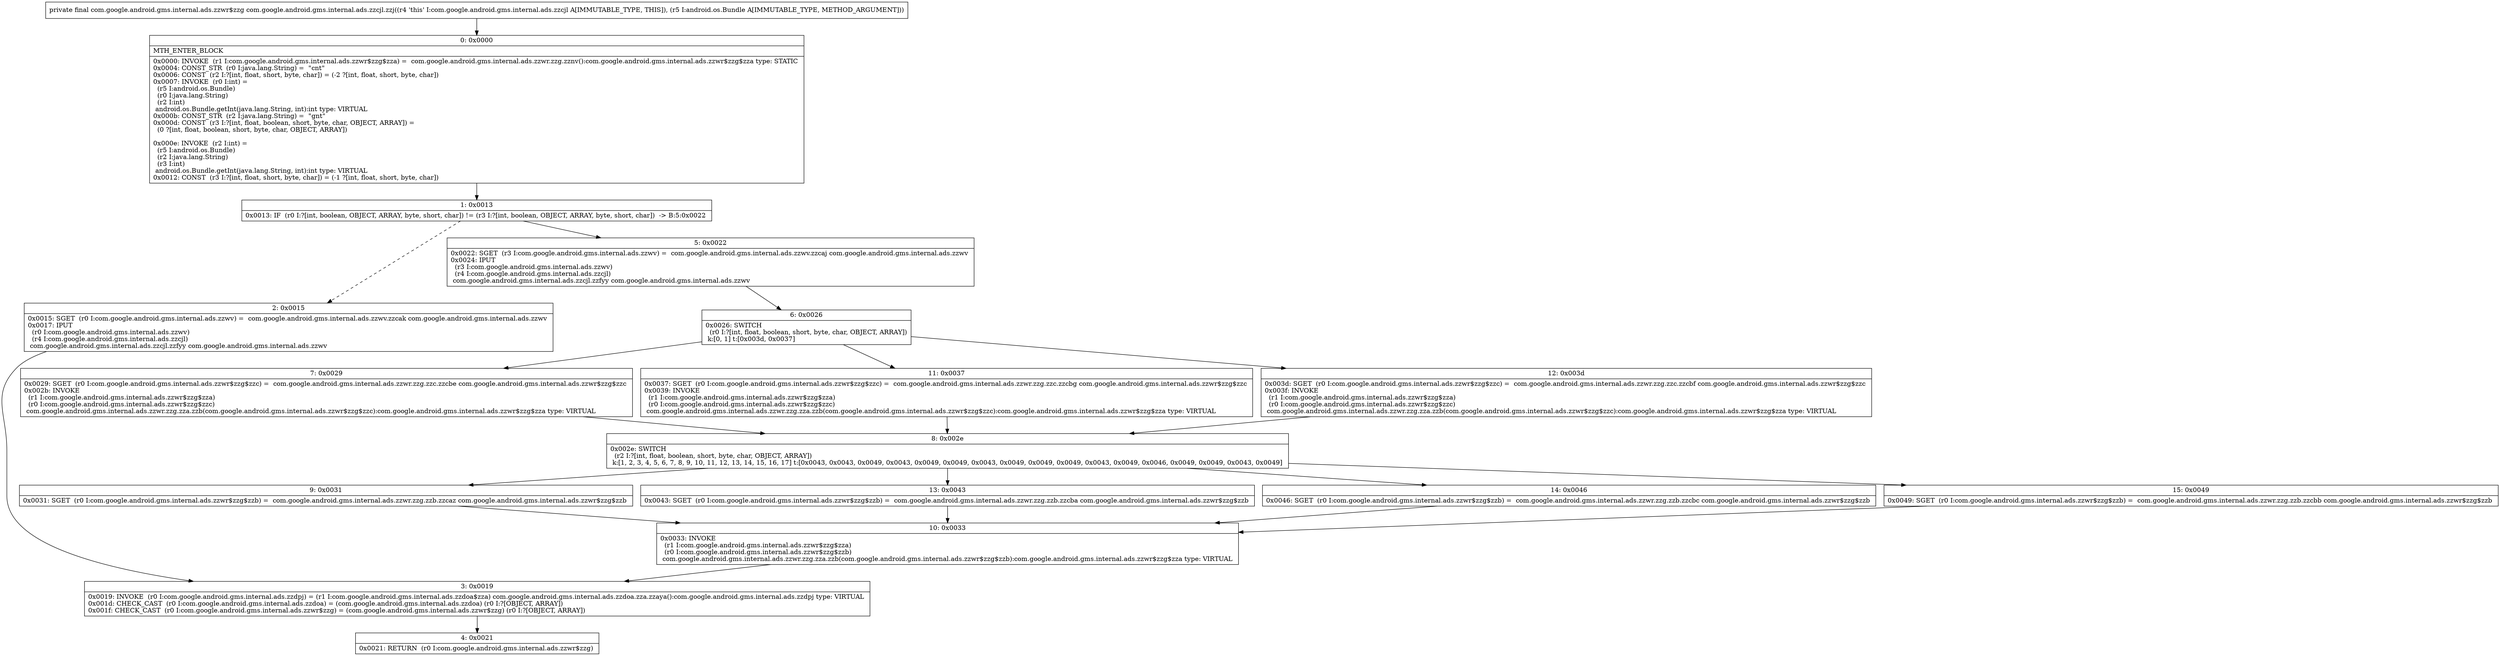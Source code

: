 digraph "CFG forcom.google.android.gms.internal.ads.zzcjl.zzj(Landroid\/os\/Bundle;)Lcom\/google\/android\/gms\/internal\/ads\/zzwr$zzg;" {
Node_0 [shape=record,label="{0\:\ 0x0000|MTH_ENTER_BLOCK\l|0x0000: INVOKE  (r1 I:com.google.android.gms.internal.ads.zzwr$zzg$zza) =  com.google.android.gms.internal.ads.zzwr.zzg.zznv():com.google.android.gms.internal.ads.zzwr$zzg$zza type: STATIC \l0x0004: CONST_STR  (r0 I:java.lang.String) =  \"cnt\" \l0x0006: CONST  (r2 I:?[int, float, short, byte, char]) = (\-2 ?[int, float, short, byte, char]) \l0x0007: INVOKE  (r0 I:int) = \l  (r5 I:android.os.Bundle)\l  (r0 I:java.lang.String)\l  (r2 I:int)\l android.os.Bundle.getInt(java.lang.String, int):int type: VIRTUAL \l0x000b: CONST_STR  (r2 I:java.lang.String) =  \"gnt\" \l0x000d: CONST  (r3 I:?[int, float, boolean, short, byte, char, OBJECT, ARRAY]) = \l  (0 ?[int, float, boolean, short, byte, char, OBJECT, ARRAY])\l \l0x000e: INVOKE  (r2 I:int) = \l  (r5 I:android.os.Bundle)\l  (r2 I:java.lang.String)\l  (r3 I:int)\l android.os.Bundle.getInt(java.lang.String, int):int type: VIRTUAL \l0x0012: CONST  (r3 I:?[int, float, short, byte, char]) = (\-1 ?[int, float, short, byte, char]) \l}"];
Node_1 [shape=record,label="{1\:\ 0x0013|0x0013: IF  (r0 I:?[int, boolean, OBJECT, ARRAY, byte, short, char]) != (r3 I:?[int, boolean, OBJECT, ARRAY, byte, short, char])  \-\> B:5:0x0022 \l}"];
Node_2 [shape=record,label="{2\:\ 0x0015|0x0015: SGET  (r0 I:com.google.android.gms.internal.ads.zzwv) =  com.google.android.gms.internal.ads.zzwv.zzcak com.google.android.gms.internal.ads.zzwv \l0x0017: IPUT  \l  (r0 I:com.google.android.gms.internal.ads.zzwv)\l  (r4 I:com.google.android.gms.internal.ads.zzcjl)\l com.google.android.gms.internal.ads.zzcjl.zzfyy com.google.android.gms.internal.ads.zzwv \l}"];
Node_3 [shape=record,label="{3\:\ 0x0019|0x0019: INVOKE  (r0 I:com.google.android.gms.internal.ads.zzdpj) = (r1 I:com.google.android.gms.internal.ads.zzdoa$zza) com.google.android.gms.internal.ads.zzdoa.zza.zzaya():com.google.android.gms.internal.ads.zzdpj type: VIRTUAL \l0x001d: CHECK_CAST  (r0 I:com.google.android.gms.internal.ads.zzdoa) = (com.google.android.gms.internal.ads.zzdoa) (r0 I:?[OBJECT, ARRAY]) \l0x001f: CHECK_CAST  (r0 I:com.google.android.gms.internal.ads.zzwr$zzg) = (com.google.android.gms.internal.ads.zzwr$zzg) (r0 I:?[OBJECT, ARRAY]) \l}"];
Node_4 [shape=record,label="{4\:\ 0x0021|0x0021: RETURN  (r0 I:com.google.android.gms.internal.ads.zzwr$zzg) \l}"];
Node_5 [shape=record,label="{5\:\ 0x0022|0x0022: SGET  (r3 I:com.google.android.gms.internal.ads.zzwv) =  com.google.android.gms.internal.ads.zzwv.zzcaj com.google.android.gms.internal.ads.zzwv \l0x0024: IPUT  \l  (r3 I:com.google.android.gms.internal.ads.zzwv)\l  (r4 I:com.google.android.gms.internal.ads.zzcjl)\l com.google.android.gms.internal.ads.zzcjl.zzfyy com.google.android.gms.internal.ads.zzwv \l}"];
Node_6 [shape=record,label="{6\:\ 0x0026|0x0026: SWITCH  \l  (r0 I:?[int, float, boolean, short, byte, char, OBJECT, ARRAY])\l k:[0, 1] t:[0x003d, 0x0037] \l}"];
Node_7 [shape=record,label="{7\:\ 0x0029|0x0029: SGET  (r0 I:com.google.android.gms.internal.ads.zzwr$zzg$zzc) =  com.google.android.gms.internal.ads.zzwr.zzg.zzc.zzcbe com.google.android.gms.internal.ads.zzwr$zzg$zzc \l0x002b: INVOKE  \l  (r1 I:com.google.android.gms.internal.ads.zzwr$zzg$zza)\l  (r0 I:com.google.android.gms.internal.ads.zzwr$zzg$zzc)\l com.google.android.gms.internal.ads.zzwr.zzg.zza.zzb(com.google.android.gms.internal.ads.zzwr$zzg$zzc):com.google.android.gms.internal.ads.zzwr$zzg$zza type: VIRTUAL \l}"];
Node_8 [shape=record,label="{8\:\ 0x002e|0x002e: SWITCH  \l  (r2 I:?[int, float, boolean, short, byte, char, OBJECT, ARRAY])\l k:[1, 2, 3, 4, 5, 6, 7, 8, 9, 10, 11, 12, 13, 14, 15, 16, 17] t:[0x0043, 0x0043, 0x0049, 0x0043, 0x0049, 0x0049, 0x0043, 0x0049, 0x0049, 0x0049, 0x0043, 0x0049, 0x0046, 0x0049, 0x0049, 0x0043, 0x0049] \l}"];
Node_9 [shape=record,label="{9\:\ 0x0031|0x0031: SGET  (r0 I:com.google.android.gms.internal.ads.zzwr$zzg$zzb) =  com.google.android.gms.internal.ads.zzwr.zzg.zzb.zzcaz com.google.android.gms.internal.ads.zzwr$zzg$zzb \l}"];
Node_10 [shape=record,label="{10\:\ 0x0033|0x0033: INVOKE  \l  (r1 I:com.google.android.gms.internal.ads.zzwr$zzg$zza)\l  (r0 I:com.google.android.gms.internal.ads.zzwr$zzg$zzb)\l com.google.android.gms.internal.ads.zzwr.zzg.zza.zzb(com.google.android.gms.internal.ads.zzwr$zzg$zzb):com.google.android.gms.internal.ads.zzwr$zzg$zza type: VIRTUAL \l}"];
Node_11 [shape=record,label="{11\:\ 0x0037|0x0037: SGET  (r0 I:com.google.android.gms.internal.ads.zzwr$zzg$zzc) =  com.google.android.gms.internal.ads.zzwr.zzg.zzc.zzcbg com.google.android.gms.internal.ads.zzwr$zzg$zzc \l0x0039: INVOKE  \l  (r1 I:com.google.android.gms.internal.ads.zzwr$zzg$zza)\l  (r0 I:com.google.android.gms.internal.ads.zzwr$zzg$zzc)\l com.google.android.gms.internal.ads.zzwr.zzg.zza.zzb(com.google.android.gms.internal.ads.zzwr$zzg$zzc):com.google.android.gms.internal.ads.zzwr$zzg$zza type: VIRTUAL \l}"];
Node_12 [shape=record,label="{12\:\ 0x003d|0x003d: SGET  (r0 I:com.google.android.gms.internal.ads.zzwr$zzg$zzc) =  com.google.android.gms.internal.ads.zzwr.zzg.zzc.zzcbf com.google.android.gms.internal.ads.zzwr$zzg$zzc \l0x003f: INVOKE  \l  (r1 I:com.google.android.gms.internal.ads.zzwr$zzg$zza)\l  (r0 I:com.google.android.gms.internal.ads.zzwr$zzg$zzc)\l com.google.android.gms.internal.ads.zzwr.zzg.zza.zzb(com.google.android.gms.internal.ads.zzwr$zzg$zzc):com.google.android.gms.internal.ads.zzwr$zzg$zza type: VIRTUAL \l}"];
Node_13 [shape=record,label="{13\:\ 0x0043|0x0043: SGET  (r0 I:com.google.android.gms.internal.ads.zzwr$zzg$zzb) =  com.google.android.gms.internal.ads.zzwr.zzg.zzb.zzcba com.google.android.gms.internal.ads.zzwr$zzg$zzb \l}"];
Node_14 [shape=record,label="{14\:\ 0x0046|0x0046: SGET  (r0 I:com.google.android.gms.internal.ads.zzwr$zzg$zzb) =  com.google.android.gms.internal.ads.zzwr.zzg.zzb.zzcbc com.google.android.gms.internal.ads.zzwr$zzg$zzb \l}"];
Node_15 [shape=record,label="{15\:\ 0x0049|0x0049: SGET  (r0 I:com.google.android.gms.internal.ads.zzwr$zzg$zzb) =  com.google.android.gms.internal.ads.zzwr.zzg.zzb.zzcbb com.google.android.gms.internal.ads.zzwr$zzg$zzb \l}"];
MethodNode[shape=record,label="{private final com.google.android.gms.internal.ads.zzwr$zzg com.google.android.gms.internal.ads.zzcjl.zzj((r4 'this' I:com.google.android.gms.internal.ads.zzcjl A[IMMUTABLE_TYPE, THIS]), (r5 I:android.os.Bundle A[IMMUTABLE_TYPE, METHOD_ARGUMENT])) }"];
MethodNode -> Node_0;
Node_0 -> Node_1;
Node_1 -> Node_2[style=dashed];
Node_1 -> Node_5;
Node_2 -> Node_3;
Node_3 -> Node_4;
Node_5 -> Node_6;
Node_6 -> Node_7;
Node_6 -> Node_11;
Node_6 -> Node_12;
Node_7 -> Node_8;
Node_8 -> Node_9;
Node_8 -> Node_13;
Node_8 -> Node_14;
Node_8 -> Node_15;
Node_9 -> Node_10;
Node_10 -> Node_3;
Node_11 -> Node_8;
Node_12 -> Node_8;
Node_13 -> Node_10;
Node_14 -> Node_10;
Node_15 -> Node_10;
}

